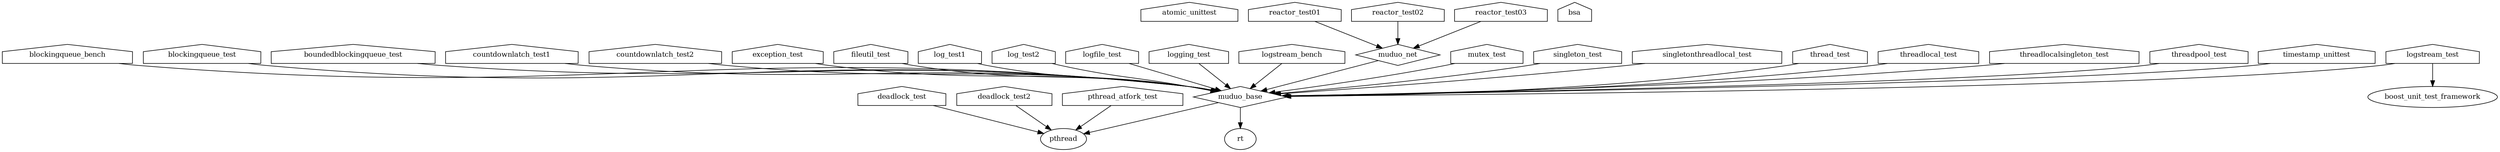 digraph "GG" {
node [
  fontsize = "12"
];
    "node28" [ label="atomic_unittest" shape="house"];
    "node30" [ label="blockingqueue_bench" shape="house"];
    "node9" [ label="muduo_base" shape="diamond"];
    "node30" -> "node9" // blockingqueue_bench -> muduo_base
    "node61" [ label="pthread" shape="ellipse"];
    "node9" -> "node61" // muduo_base -> pthread
    "node62" [ label="rt" shape="ellipse"];
    "node9" -> "node62" // muduo_base -> rt
    "node22" [ label="blockingqueue_test" shape="house"];
    "node22" -> "node9" // blockingqueue_test -> muduo_base
    "node27" [ label="boundedblockingqueue_test" shape="house"];
    "node27" -> "node9" // boundedblockingqueue_test -> muduo_base
    "node53" [ label="bsa" shape="house"];
    "node50" [ label="countdownlatch_test1" shape="house"];
    "node50" -> "node9" // countdownlatch_test1 -> muduo_base
    "node49" [ label="countdownlatch_test2" shape="house"];
    "node49" -> "node9" // countdownlatch_test2 -> muduo_base
    "node52" [ label="deadlock_test" shape="house"];
    "node52" -> "node61" // deadlock_test -> pthread
    "node56" [ label="deadlock_test2" shape="house"];
    "node56" -> "node61" // deadlock_test2 -> pthread
    "node26" [ label="exception_test" shape="house"];
    "node26" -> "node9" // exception_test -> muduo_base
    "node32" [ label="fileutil_test" shape="house"];
    "node32" -> "node9" // fileutil_test -> muduo_base
    "node57" [ label="log_test1" shape="house"];
    "node57" -> "node9" // log_test1 -> muduo_base
    "node58" [ label="log_test2" shape="house"];
    "node58" -> "node9" // log_test2 -> muduo_base
    "node19" [ label="logfile_test" shape="house"];
    "node19" -> "node9" // logfile_test -> muduo_base
    "node18" [ label="logging_test" shape="house"];
    "node18" -> "node9" // logging_test -> muduo_base
    "node16" [ label="logstream_bench" shape="house"];
    "node16" -> "node9" // logstream_bench -> muduo_base
    "node15" [ label="logstream_test" shape="house"];
    "node15" -> "node9" // logstream_test -> muduo_base
    "node63" [ label="boost_unit_test_framework" shape="ellipse"];
    "node15" -> "node63" // logstream_test -> boost_unit_test_framework
    "node40" [ label="muduo_net" shape="diamond"];
    "node40" -> "node9" // muduo_net -> muduo_base
    "node29" [ label="mutex_test" shape="house"];
    "node29" -> "node9" // mutex_test -> muduo_base
    "node59" [ label="pthread_atfork_test" shape="house"];
    "node59" -> "node61" // pthread_atfork_test -> pthread
    "node55" [ label="reactor_test01" shape="house"];
    "node55" -> "node40" // reactor_test01 -> muduo_net
    "node60" [ label="reactor_test02" shape="house"];
    "node60" -> "node40" // reactor_test02 -> muduo_net
    "node54" [ label="reactor_test03" shape="house"];
    "node54" -> "node40" // reactor_test03 -> muduo_net
    "node17" [ label="singleton_test" shape="house"];
    "node17" -> "node9" // singleton_test -> muduo_base
    "node20" [ label="singletonthreadlocal_test" shape="house"];
    "node20" -> "node9" // singletonthreadlocal_test -> muduo_base
    "node23" [ label="thread_test" shape="house"];
    "node23" -> "node9" // thread_test -> muduo_base
    "node24" [ label="threadlocal_test" shape="house"];
    "node24" -> "node9" // threadlocal_test -> muduo_base
    "node25" [ label="threadlocalsingleton_test" shape="house"];
    "node25" -> "node9" // threadlocalsingleton_test -> muduo_base
    "node31" [ label="threadpool_test" shape="house"];
    "node31" -> "node9" // threadpool_test -> muduo_base
    "node33" [ label="timestamp_unittest" shape="house"];
    "node33" -> "node9" // timestamp_unittest -> muduo_base
}
